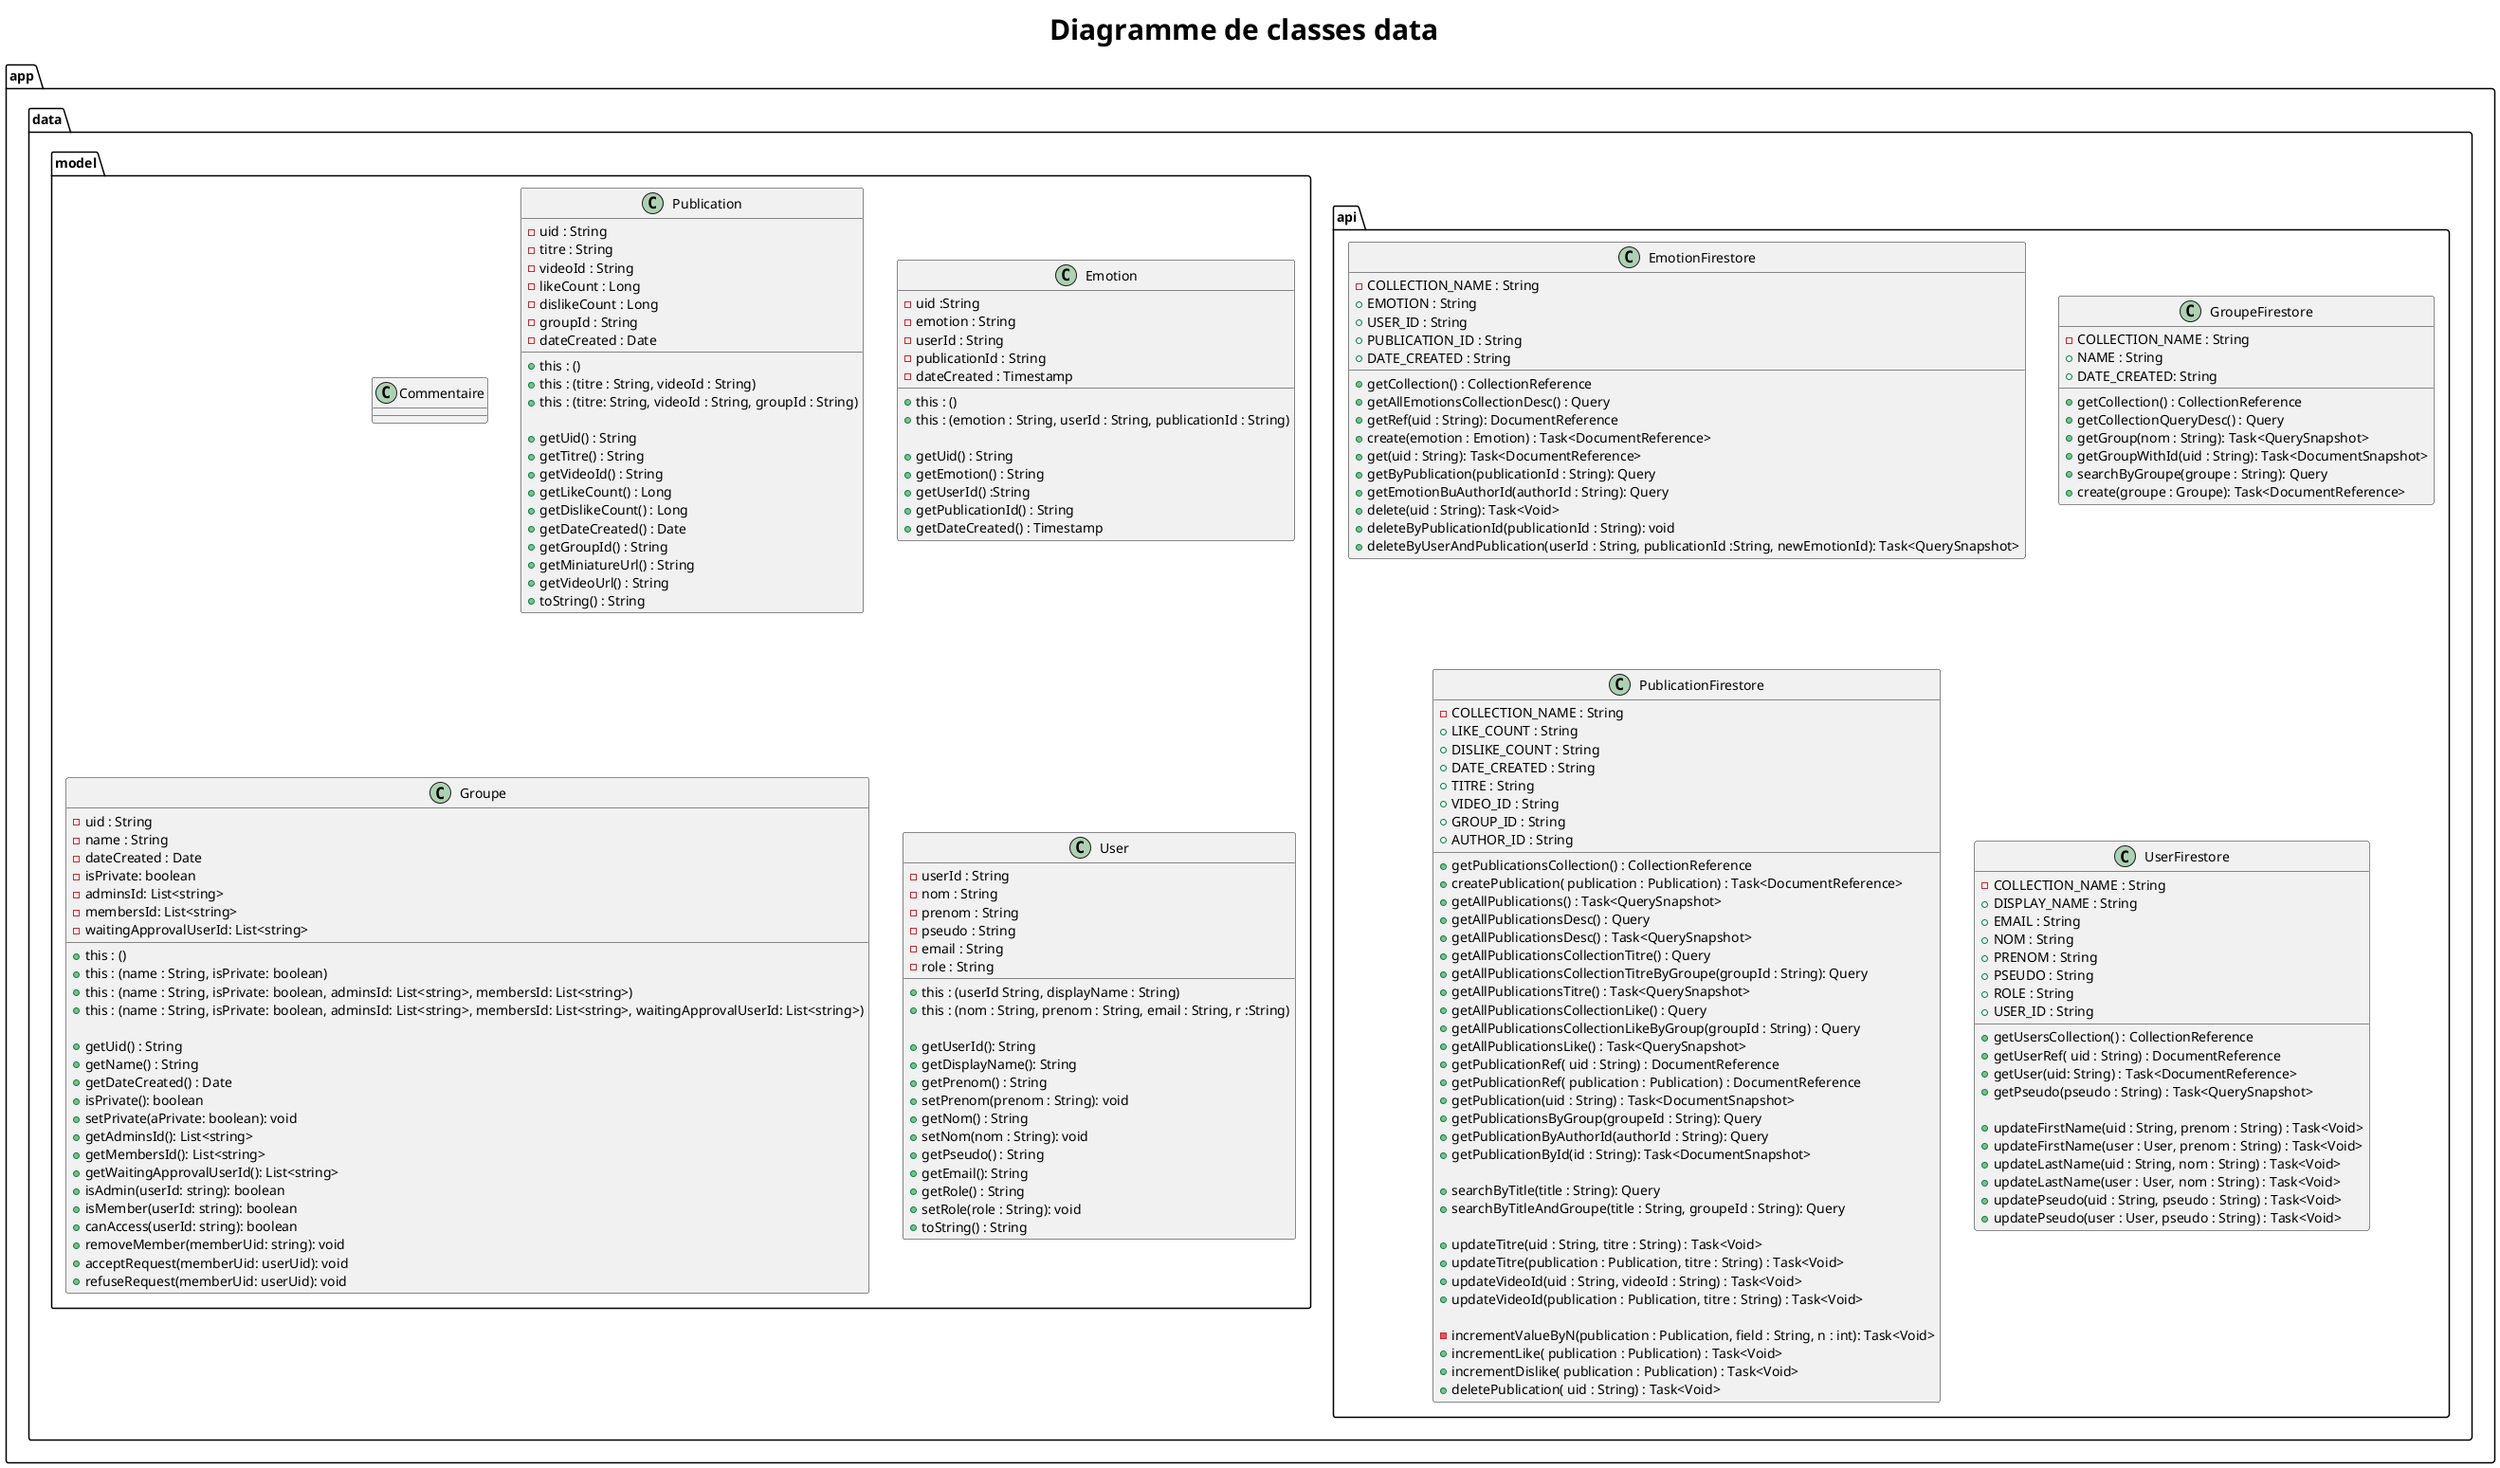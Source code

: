 @startuml modeldata
title <size:30><b>Diagramme de classes data</b></size>

package app{
 package data {

        package api{

            class EmotionFirestore{
                - COLLECTION_NAME : String
                + EMOTION : String
                + USER_ID : String
                + PUBLICATION_ID : String
                + DATE_CREATED : String

                + getCollection() : CollectionReference
                + getAllEmotionsCollectionDesc() : Query
                + getRef(uid : String): DocumentReference
                + create(emotion : Emotion) : Task<DocumentReference>
                + get(uid : String): Task<DocumentReference>
                + getByPublication(publicationId : String): Query
                + getEmotionBuAuthorId(authorId : String): Query
                + delete(uid : String): Task<Void>
                + deleteByPublicationId(publicationId : String): void
                + deleteByUserAndPublication(userId : String, publicationId :String, newEmotionId): Task<QuerySnapshot>
            }


            class GroupeFirestore{
                - COLLECTION_NAME : String
                + NAME : String
                + DATE_CREATED: String

                + getCollection() : CollectionReference
                + getCollectionQueryDesc() : Query
                + getGroup(nom : String): Task<QuerySnapshot>
                + getGroupWithId(uid : String): Task<DocumentSnapshot>
                + searchByGroupe(groupe : String): Query
                + create(groupe : Groupe): Task<DocumentReference>
            }

            class PublicationFirestore{
                - COLLECTION_NAME : String
                + LIKE_COUNT : String
                + DISLIKE_COUNT : String
                + DATE_CREATED : String
                + TITRE : String
                + VIDEO_ID : String
                + GROUP_ID : String
                + AUTHOR_ID : String

                + getPublicationsCollection() : CollectionReference
                + createPublication( publication : Publication) : Task<DocumentReference>
                + getAllPublications() : Task<QuerySnapshot>
                + getAllPublicationsDesc() : Query
                + getAllPublicationsDesc() : Task<QuerySnapshot>
                + getAllPublicationsCollectionTitre() : Query
                + getAllPublicationsCollectionTitreByGroupe(groupId : String): Query
                + getAllPublicationsTitre() : Task<QuerySnapshot>
                + getAllPublicationsCollectionLike() : Query
                + getAllPublicationsCollectionLikeByGroup(groupId : String) : Query
                + getAllPublicationsLike() : Task<QuerySnapshot>
                + getPublicationRef( uid : String) : DocumentReference
                + getPublicationRef( publication : Publication) : DocumentReference
                + getPublication(uid : String) : Task<DocumentSnapshot>
                + getPublicationsByGroup(groupeId : String): Query
                + getPublicationByAuthorId(authorId : String): Query
                + getPublicationById(id : String): Task<DocumentSnapshot>

                + searchByTitle(title : String): Query
                + searchByTitleAndGroupe(title : String, groupeId : String): Query

                + updateTitre(uid : String, titre : String) : Task<Void>
                + updateTitre(publication : Publication, titre : String) : Task<Void>
                + updateVideoId(uid : String, videoId : String) : Task<Void>
                + updateVideoId(publication : Publication, titre : String) : Task<Void>

                - incrementValueByN(publication : Publication, field : String, n : int): Task<Void>
                + incrementLike( publication : Publication) : Task<Void>
                + incrementDislike( publication : Publication) : Task<Void>
                + deletePublication( uid : String) : Task<Void>
            }


            class UserFirestore{
                 - COLLECTION_NAME : String
                 + DISPLAY_NAME : String
                 + EMAIL : String
                 + NOM : String
                 + PRENOM : String
                 + PSEUDO : String
                 + ROLE : String
                 + USER_ID : String

                 + getUsersCollection() : CollectionReference
                 + getUserRef( uid : String) : DocumentReference
                 + getUser(uid: String) : Task<DocumentReference>
                 + getPseudo(pseudo : String) : Task<QuerySnapshot>

                + updateFirstName(uid : String, prenom : String) : Task<Void>
                + updateFirstName(user : User, prenom : String) : Task<Void>
                + updateLastName(uid : String, nom : String) : Task<Void>
                + updateLastName(user : User, nom : String) : Task<Void>
                + updatePseudo(uid : String, pseudo : String) : Task<Void>
                + updatePseudo(user : User, pseudo : String) : Task<Void>

            }

        }
        'fin api'

        package model{

            class Emotion{
                - uid :String
                - emotion : String
                - userId : String
                - publicationId : String
                - dateCreated : Timestamp

                + this : ()
                + this : (emotion : String, userId : String, publicationId : String)

                + getUid() : String
                + getEmotion() : String
                + getUserId() :String
                + getPublicationId() : String
                + getDateCreated() : Timestamp
            }

            class Groupe{
                - uid : String
                - name : String
                - dateCreated : Date
                - isPrivate: boolean
                - adminsId: List<string>
                - membersId: List<string>
                - waitingApprovalUserId: List<string>

                + this : ()
                + this : (name : String, isPrivate: boolean)
                + this : (name : String, isPrivate: boolean, adminsId: List<string>, membersId: List<string>)
                + this : (name : String, isPrivate: boolean, adminsId: List<string>, membersId: List<string>, waitingApprovalUserId: List<string>)

                + getUid() : String
                + getName() : String
                + getDateCreated() : Date
                + isPrivate(): boolean
                + setPrivate(aPrivate: boolean): void
                + getAdminsId(): List<string>
                + getMembersId(): List<string>
                + getWaitingApprovalUserId(): List<string>
                + isAdmin(userId: string): boolean
                + isMember(userId: string): boolean
                + canAccess(userId: string): boolean
                + removeMember(memberUid: string): void
                + acceptRequest(memberUid: userUid): void
                + refuseRequest(memberUid: userUid): void
            }

            class Publication{
                - uid : String
                - titre : String
                - videoId : String
                - likeCount : Long
                - dislikeCount : Long
                - groupId : String
                - dateCreated : Date

                + this : ()
                + this : (titre : String, videoId : String)
                + this : (titre: String, videoId : String, groupId : String)

                + getUid() : String
                + getTitre() : String
                + getVideoId() : String
                + getLikeCount() : Long
                + getDislikeCount() : Long
                + getDateCreated() : Date
                + getGroupId() : String
                + getMiniatureUrl() : String
                + getVideoUrl() : String
                + toString() : String
            }

            class User{
                - userId : String
                - nom : String
                - prenom : String
                - pseudo : String
                - email : String
                - role : String

                + this : (userId String, displayName : String)
                + this : (nom : String, prenom : String, email : String, r :String)

                + getUserId(): String
                + getDisplayName(): String
                + getPrenom() : String
                + setPrenom(prenom : String): void
                + getNom() : String
                + setNom(nom : String): void
                + getPseudo() : String
                + getEmail(): String
                + getRole() : String
                + setRole(role : String): void
                + toString() : String
            }

            Commentaire -[hidden]- Groupe
            Publication -[hidden]- User

        }
        'fin model'
    }
    'fin data'
}

@enduml
